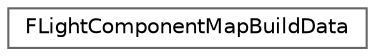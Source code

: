digraph "Graphical Class Hierarchy"
{
 // INTERACTIVE_SVG=YES
 // LATEX_PDF_SIZE
  bgcolor="transparent";
  edge [fontname=Helvetica,fontsize=10,labelfontname=Helvetica,labelfontsize=10];
  node [fontname=Helvetica,fontsize=10,shape=box,height=0.2,width=0.4];
  rankdir="LR";
  Node0 [id="Node000000",label="FLightComponentMapBuildData",height=0.2,width=0.4,color="grey40", fillcolor="white", style="filled",URL="$d9/d9c/classFLightComponentMapBuildData.html",tooltip=" "];
}
